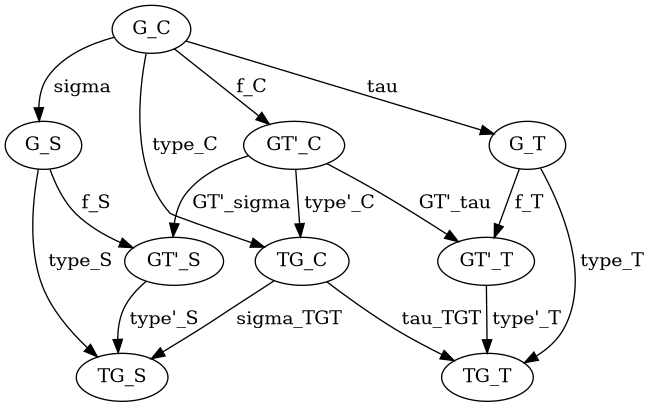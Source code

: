 @startuml
digraph Diagram {
  "G_S";
  "G_C";
  "G_T";
  "TG_S";
  "TG_C";
  "TG_T";
  "GT'_S";
  "GT'_C";
  "GT'_T";
  "G_S"->"GT'_S" [label=" f_S"];
  "G_C"->"GT'_C" [label=" f_C"];
  "G_T"->"GT'_T" [label=" f_T"];
  "G_S"->"TG_S" [label=" type_S"];
  "G_C"->"TG_C" [label=" type_C"];
  "G_T"->"TG_T" [label=" type_T"];
  "GT'_S"->"TG_S" [label=" type'_S"];
  "GT'_C"->"TG_C" [label=" type'_C"];
  "GT'_T"->"TG_T" [label=" type'_T"];
  "G_C"->"G_S" [label=" sigma"];
  "G_C"->"G_T" [label=" tau"];
  "TG_C"->"TG_S" [label=" sigma_TGT"];
  "TG_C"->"TG_T" [label=" tau_TGT"];
  "GT'_C"->"GT'_S" [label=" GT'_sigma"];
  "GT'_C"->"GT'_T" [label=" GT'_tau"];
}
@enduml

